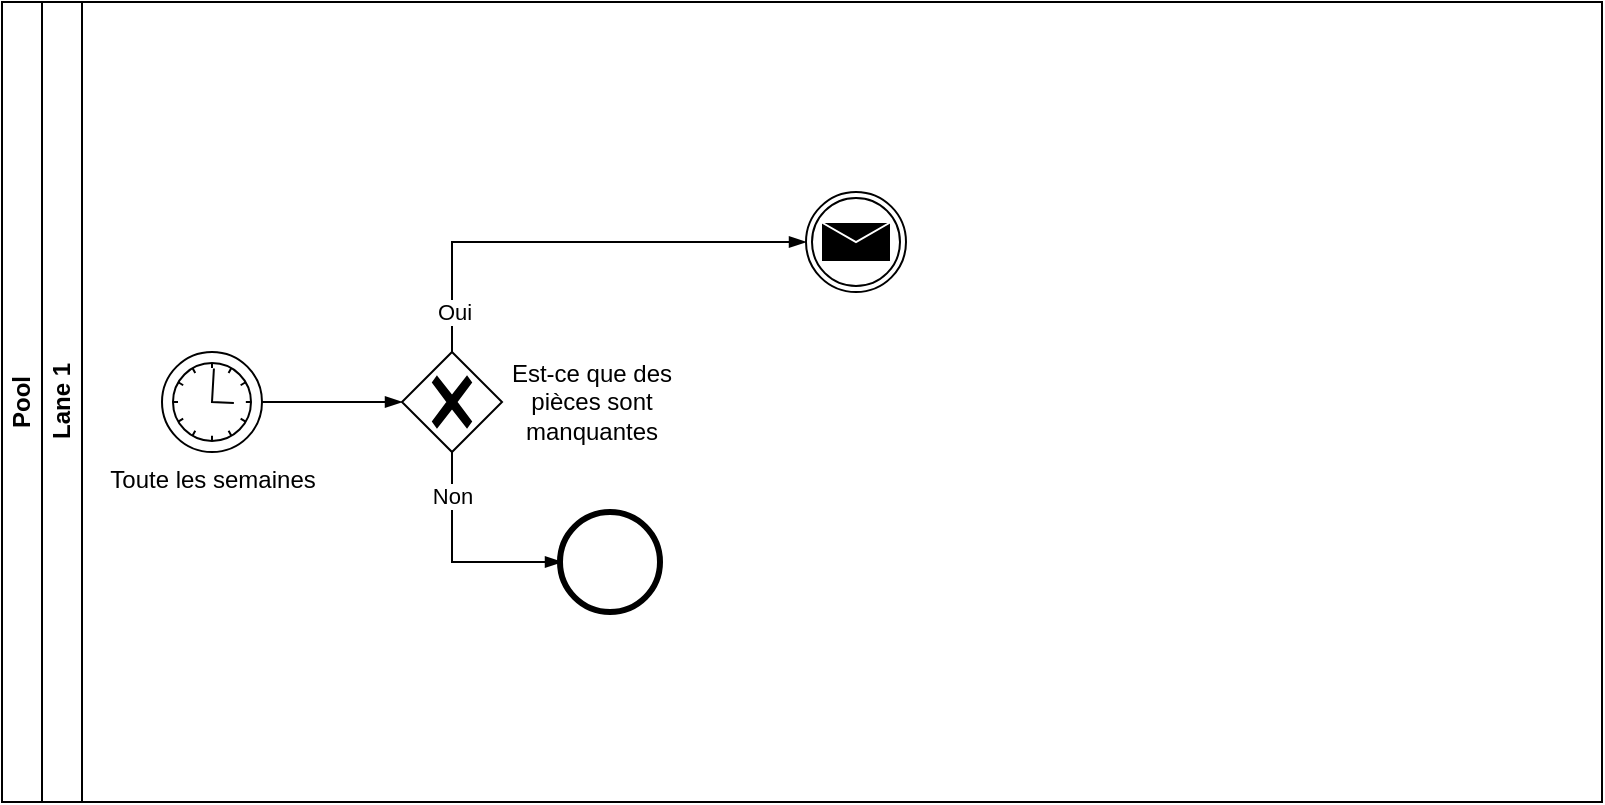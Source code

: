 <mxfile version="22.1.11" type="github">
  <diagram name="Page-1" id="jd4_b2cbeIl36sTIpOt9">
    <mxGraphModel dx="1434" dy="780" grid="1" gridSize="10" guides="1" tooltips="1" connect="1" arrows="1" fold="1" page="1" pageScale="1" pageWidth="827" pageHeight="1169" math="0" shadow="0">
      <root>
        <mxCell id="0" />
        <mxCell id="1" parent="0" />
        <mxCell id="ost7xarvKawhktNh5oQj-1" value="Pool" style="swimlane;html=1;childLayout=stackLayout;resizeParent=1;resizeParentMax=0;horizontal=0;startSize=20;horizontalStack=0;whiteSpace=wrap;" vertex="1" parent="1">
          <mxGeometry width="800" height="400" as="geometry" />
        </mxCell>
        <mxCell id="ost7xarvKawhktNh5oQj-2" value="Lane 1" style="swimlane;html=1;startSize=20;horizontal=0;" vertex="1" parent="ost7xarvKawhktNh5oQj-1">
          <mxGeometry x="20" width="780" height="400" as="geometry" />
        </mxCell>
        <mxCell id="ost7xarvKawhktNh5oQj-5" value="Toute les semaines" style="points=[[0.145,0.145,0],[0.5,0,0],[0.855,0.145,0],[1,0.5,0],[0.855,0.855,0],[0.5,1,0],[0.145,0.855,0],[0,0.5,0]];shape=mxgraph.bpmn.event;html=1;verticalLabelPosition=bottom;labelBackgroundColor=#ffffff;verticalAlign=top;align=center;perimeter=ellipsePerimeter;outlineConnect=0;aspect=fixed;outline=standard;symbol=timer;" vertex="1" parent="ost7xarvKawhktNh5oQj-2">
          <mxGeometry x="60" y="175" width="50" height="50" as="geometry" />
        </mxCell>
        <mxCell id="ost7xarvKawhktNh5oQj-6" value="" style="edgeStyle=elbowEdgeStyle;fontSize=12;html=1;endArrow=blockThin;endFill=1;rounded=0;exitX=1;exitY=0.5;exitDx=0;exitDy=0;exitPerimeter=0;entryX=0;entryY=0.5;entryDx=0;entryDy=0;entryPerimeter=0;" edge="1" parent="ost7xarvKawhktNh5oQj-2" source="ost7xarvKawhktNh5oQj-5" target="ost7xarvKawhktNh5oQj-9">
          <mxGeometry width="160" relative="1" as="geometry">
            <mxPoint x="130" y="199.5" as="sourcePoint" />
            <mxPoint x="160" y="200" as="targetPoint" />
          </mxGeometry>
        </mxCell>
        <mxCell id="ost7xarvKawhktNh5oQj-9" value="" style="points=[[0.25,0.25,0],[0.5,0,0],[0.75,0.25,0],[1,0.5,0],[0.75,0.75,0],[0.5,1,0],[0.25,0.75,0],[0,0.5,0]];shape=mxgraph.bpmn.gateway2;html=1;verticalLabelPosition=bottom;labelBackgroundColor=#ffffff;verticalAlign=top;align=center;perimeter=rhombusPerimeter;outlineConnect=0;outline=none;symbol=none;gwType=exclusive;" vertex="1" parent="ost7xarvKawhktNh5oQj-2">
          <mxGeometry x="180" y="175" width="50" height="50" as="geometry" />
        </mxCell>
        <mxCell id="ost7xarvKawhktNh5oQj-10" value="" style="edgeStyle=elbowEdgeStyle;fontSize=12;html=1;endArrow=blockThin;endFill=1;rounded=0;exitX=0.5;exitY=0;exitDx=0;exitDy=0;exitPerimeter=0;entryX=0;entryY=0.5;entryDx=0;entryDy=0;entryPerimeter=0;elbow=vertical;" edge="1" parent="ost7xarvKawhktNh5oQj-2" source="ost7xarvKawhktNh5oQj-9" target="ost7xarvKawhktNh5oQj-16">
          <mxGeometry width="160" relative="1" as="geometry">
            <mxPoint x="205.5" y="160" as="sourcePoint" />
            <mxPoint x="260" y="120" as="targetPoint" />
            <Array as="points">
              <mxPoint x="290" y="120" />
            </Array>
          </mxGeometry>
        </mxCell>
        <mxCell id="ost7xarvKawhktNh5oQj-17" value="Oui" style="edgeLabel;html=1;align=center;verticalAlign=middle;resizable=0;points=[];" vertex="1" connectable="0" parent="ost7xarvKawhktNh5oQj-10">
          <mxGeometry x="-0.828" y="-1" relative="1" as="geometry">
            <mxPoint as="offset" />
          </mxGeometry>
        </mxCell>
        <mxCell id="ost7xarvKawhktNh5oQj-11" value="Est-ce que des pièces sont manquantes" style="text;html=1;strokeColor=none;fillColor=none;align=center;verticalAlign=middle;whiteSpace=wrap;rounded=0;" vertex="1" parent="ost7xarvKawhktNh5oQj-2">
          <mxGeometry x="220" y="170" width="110" height="60" as="geometry" />
        </mxCell>
        <mxCell id="ost7xarvKawhktNh5oQj-12" value="" style="edgeStyle=elbowEdgeStyle;fontSize=12;html=1;endArrow=blockThin;endFill=1;rounded=0;exitX=0.5;exitY=1;exitDx=0;exitDy=0;exitPerimeter=0;" edge="1" parent="ost7xarvKawhktNh5oQj-2" source="ost7xarvKawhktNh5oQj-9">
          <mxGeometry width="160" relative="1" as="geometry">
            <mxPoint x="205" y="240" as="sourcePoint" />
            <mxPoint x="260" y="280" as="targetPoint" />
            <Array as="points">
              <mxPoint x="205" y="240" />
            </Array>
          </mxGeometry>
        </mxCell>
        <mxCell id="ost7xarvKawhktNh5oQj-14" value="Non" style="edgeLabel;html=1;align=center;verticalAlign=middle;resizable=0;points=[];" vertex="1" connectable="0" parent="ost7xarvKawhktNh5oQj-12">
          <mxGeometry x="-0.6" relative="1" as="geometry">
            <mxPoint as="offset" />
          </mxGeometry>
        </mxCell>
        <mxCell id="ost7xarvKawhktNh5oQj-15" value="" style="points=[[0.145,0.145,0],[0.5,0,0],[0.855,0.145,0],[1,0.5,0],[0.855,0.855,0],[0.5,1,0],[0.145,0.855,0],[0,0.5,0]];shape=mxgraph.bpmn.event;html=1;verticalLabelPosition=bottom;labelBackgroundColor=#ffffff;verticalAlign=top;align=center;perimeter=ellipsePerimeter;outlineConnect=0;aspect=fixed;outline=end;symbol=terminate2;" vertex="1" parent="ost7xarvKawhktNh5oQj-2">
          <mxGeometry x="259" y="255" width="50" height="50" as="geometry" />
        </mxCell>
        <mxCell id="ost7xarvKawhktNh5oQj-16" value="" style="points=[[0.145,0.145,0],[0.5,0,0],[0.855,0.145,0],[1,0.5,0],[0.855,0.855,0],[0.5,1,0],[0.145,0.855,0],[0,0.5,0]];shape=mxgraph.bpmn.event;html=1;verticalLabelPosition=bottom;labelBackgroundColor=#ffffff;verticalAlign=top;align=center;perimeter=ellipsePerimeter;outlineConnect=0;aspect=fixed;outline=throwing;symbol=message;" vertex="1" parent="ost7xarvKawhktNh5oQj-2">
          <mxGeometry x="382" y="95" width="50" height="50" as="geometry" />
        </mxCell>
      </root>
    </mxGraphModel>
  </diagram>
</mxfile>
